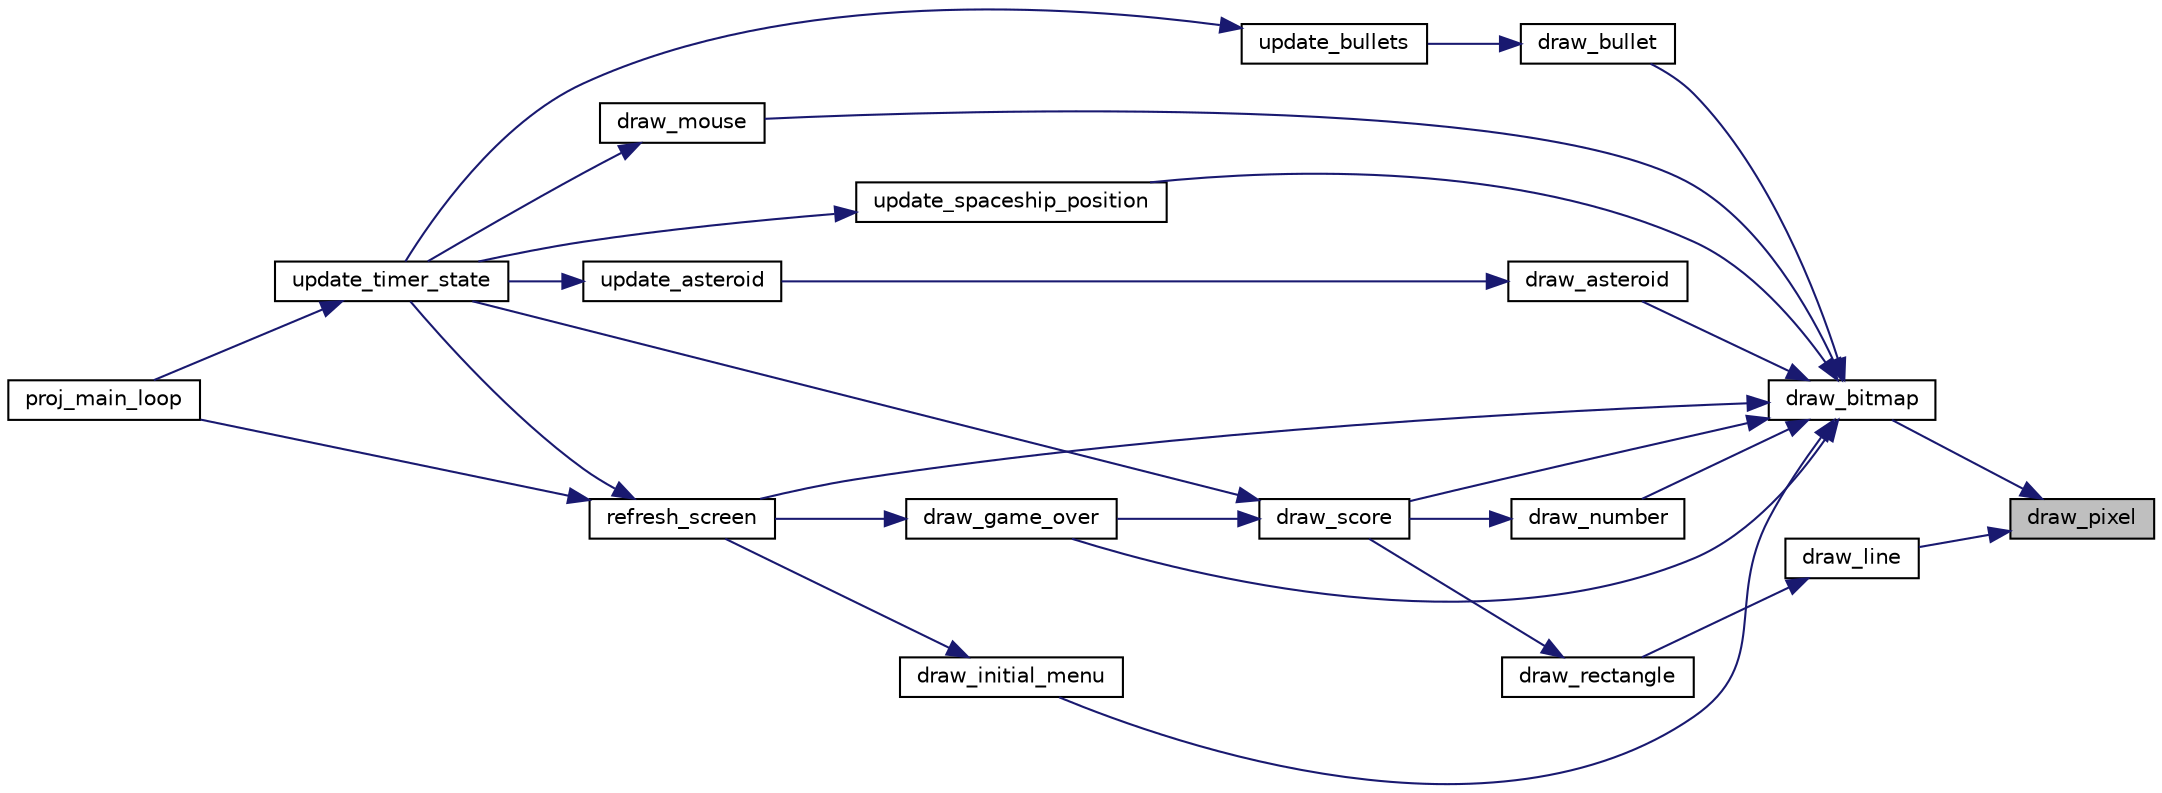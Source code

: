 digraph "draw_pixel"
{
 // LATEX_PDF_SIZE
  edge [fontname="Helvetica",fontsize="10",labelfontname="Helvetica",labelfontsize="10"];
  node [fontname="Helvetica",fontsize="10",shape=record];
  rankdir="RL";
  Node1 [label="draw_pixel",height=0.2,width=0.4,color="black", fillcolor="grey75", style="filled", fontcolor="black",tooltip="Draws a pixel in the specified coordinates with the specified color."];
  Node1 -> Node2 [dir="back",color="midnightblue",fontsize="10",style="solid",fontname="Helvetica"];
  Node2 [label="draw_bitmap",height=0.2,width=0.4,color="black", fillcolor="white", style="filled",URL="$video_8c.html#a3597226a5796abf71ed931b4bf88bcc9",tooltip="Draws a sprite in the specified coordinates."];
  Node2 -> Node3 [dir="back",color="midnightblue",fontsize="10",style="solid",fontname="Helvetica"];
  Node3 [label="draw_asteroid",height=0.2,width=0.4,color="black", fillcolor="white", style="filled",URL="$video_8c.html#af56df24f61a1d64987b572659b8d8e82",tooltip="Draws an asteroid in the specified coordinates."];
  Node3 -> Node4 [dir="back",color="midnightblue",fontsize="10",style="solid",fontname="Helvetica"];
  Node4 [label="update_asteroid",height=0.2,width=0.4,color="black", fillcolor="white", style="filled",URL="$asteroid_8c.html#a241a81e4363c0ed96a55ddf9ca0b1640",tooltip="Updates the asteroids."];
  Node4 -> Node5 [dir="back",color="midnightblue",fontsize="10",style="solid",fontname="Helvetica"];
  Node5 [label="update_timer_state",height=0.2,width=0.4,color="black", fillcolor="white", style="filled",URL="$game_8c.html#a2e7983abedd3fae94a24b4775a97210f",tooltip="Actions to perform whenever a timer interrupt occurs."];
  Node5 -> Node6 [dir="back",color="midnightblue",fontsize="10",style="solid",fontname="Helvetica"];
  Node6 [label="proj_main_loop",height=0.2,width=0.4,color="black", fillcolor="white", style="filled",URL="$main_8c.html#a2a16f651eccbd248e1ad3b3b924b143b",tooltip=" "];
  Node2 -> Node7 [dir="back",color="midnightblue",fontsize="10",style="solid",fontname="Helvetica"];
  Node7 [label="draw_bullet",height=0.2,width=0.4,color="black", fillcolor="white", style="filled",URL="$video_8c.html#a29ee461f6134a3e4fb1e72dd0bf72bcf",tooltip="Draws a bullet in the specified coordinates."];
  Node7 -> Node8 [dir="back",color="midnightblue",fontsize="10",style="solid",fontname="Helvetica"];
  Node8 [label="update_bullets",height=0.2,width=0.4,color="black", fillcolor="white", style="filled",URL="$group__bullet.html#gafaf27910ed3e0f09abba76c775399d97",tooltip="Updates the bullet."];
  Node8 -> Node5 [dir="back",color="midnightblue",fontsize="10",style="solid",fontname="Helvetica"];
  Node2 -> Node9 [dir="back",color="midnightblue",fontsize="10",style="solid",fontname="Helvetica"];
  Node9 [label="draw_game_over",height=0.2,width=0.4,color="black", fillcolor="white", style="filled",URL="$video_8c.html#aa37e76033505d7f48a87284bd85c48a2",tooltip="Draws the finish menu."];
  Node9 -> Node10 [dir="back",color="midnightblue",fontsize="10",style="solid",fontname="Helvetica"];
  Node10 [label="refresh_screen",height=0.2,width=0.4,color="black", fillcolor="white", style="filled",URL="$video_8c.html#a09274e99ae82fefc69ea9388bc245b8d",tooltip="Draws a new frame, depending on the current state of the menu."];
  Node10 -> Node6 [dir="back",color="midnightblue",fontsize="10",style="solid",fontname="Helvetica"];
  Node10 -> Node5 [dir="back",color="midnightblue",fontsize="10",style="solid",fontname="Helvetica"];
  Node2 -> Node11 [dir="back",color="midnightblue",fontsize="10",style="solid",fontname="Helvetica"];
  Node11 [label="draw_initial_menu",height=0.2,width=0.4,color="black", fillcolor="white", style="filled",URL="$video_8c.html#a2e293823f22abda1c98f45d8035282d8",tooltip="Draws the initial menu."];
  Node11 -> Node10 [dir="back",color="midnightblue",fontsize="10",style="solid",fontname="Helvetica"];
  Node2 -> Node12 [dir="back",color="midnightblue",fontsize="10",style="solid",fontname="Helvetica"];
  Node12 [label="draw_mouse",height=0.2,width=0.4,color="black", fillcolor="white", style="filled",URL="$video_8c.html#a42f4903ab89aff9e3ee0206c52cf710a",tooltip="Draws the mouse."];
  Node12 -> Node5 [dir="back",color="midnightblue",fontsize="10",style="solid",fontname="Helvetica"];
  Node2 -> Node13 [dir="back",color="midnightblue",fontsize="10",style="solid",fontname="Helvetica"];
  Node13 [label="draw_number",height=0.2,width=0.4,color="black", fillcolor="white", style="filled",URL="$video_8c.html#aea59e5669edc12d0b9ac1dc5a83a9969",tooltip="Draws the number in the specified coordinates."];
  Node13 -> Node14 [dir="back",color="midnightblue",fontsize="10",style="solid",fontname="Helvetica"];
  Node14 [label="draw_score",height=0.2,width=0.4,color="black", fillcolor="white", style="filled",URL="$video_8c.html#ad4db50e84100b110372c12cfdb41a3f3",tooltip="Draws the score field in the specified coordinates."];
  Node14 -> Node9 [dir="back",color="midnightblue",fontsize="10",style="solid",fontname="Helvetica"];
  Node14 -> Node5 [dir="back",color="midnightblue",fontsize="10",style="solid",fontname="Helvetica"];
  Node2 -> Node14 [dir="back",color="midnightblue",fontsize="10",style="solid",fontname="Helvetica"];
  Node2 -> Node10 [dir="back",color="midnightblue",fontsize="10",style="solid",fontname="Helvetica"];
  Node2 -> Node15 [dir="back",color="midnightblue",fontsize="10",style="solid",fontname="Helvetica"];
  Node15 [label="update_spaceship_position",height=0.2,width=0.4,color="black", fillcolor="white", style="filled",URL="$space_ship_8c.html#a2bd9208cb0ad654d30a9a0e05bf16f26",tooltip="Periodically updates the spaceship according to the keyboard input, draws it and checks for collision..."];
  Node15 -> Node5 [dir="back",color="midnightblue",fontsize="10",style="solid",fontname="Helvetica"];
  Node1 -> Node16 [dir="back",color="midnightblue",fontsize="10",style="solid",fontname="Helvetica"];
  Node16 [label="draw_line",height=0.2,width=0.4,color="black", fillcolor="white", style="filled",URL="$video_8c.html#ac09489dd9ea607a80cbc34da200bd0c8",tooltip="Draws a line in the specified coordinates with the specified length and color."];
  Node16 -> Node17 [dir="back",color="midnightblue",fontsize="10",style="solid",fontname="Helvetica"];
  Node17 [label="draw_rectangle",height=0.2,width=0.4,color="black", fillcolor="white", style="filled",URL="$video_8c.html#a31178cc71e7af0d6045707842517b225",tooltip="Draws a rectangle in the specified coordinates with the specified width, height and color."];
  Node17 -> Node14 [dir="back",color="midnightblue",fontsize="10",style="solid",fontname="Helvetica"];
}
